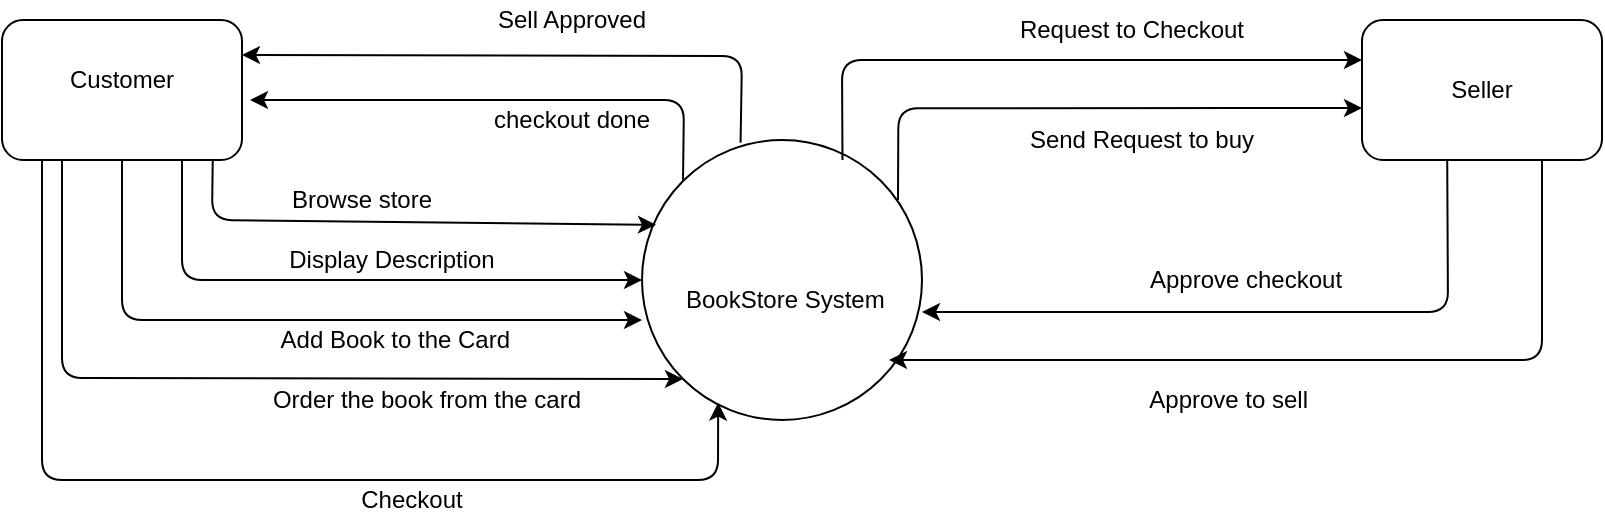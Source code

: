 <mxfile version="13.10.6" type="github">
  <diagram id="wbHOa0zWuBp6wvHqzHT6" name="Page-1">
    <mxGraphModel dx="1019" dy="519" grid="1" gridSize="10" guides="1" tooltips="1" connect="1" arrows="1" fold="1" page="1" pageScale="1" pageWidth="827" pageHeight="1169" math="0" shadow="0">
      <root>
        <mxCell id="0" />
        <mxCell id="1" parent="0" />
        <mxCell id="Ms1lUYnK0V4n1l_HWLxZ-1" value="" style="ellipse;whiteSpace=wrap;html=1;" vertex="1" parent="1">
          <mxGeometry x="360" y="230" width="140" height="140" as="geometry" />
        </mxCell>
        <mxCell id="Ms1lUYnK0V4n1l_HWLxZ-2" value="&amp;nbsp;BookStore System" style="text;html=1;strokeColor=none;fillColor=none;align=center;verticalAlign=middle;whiteSpace=wrap;rounded=0;" vertex="1" parent="1">
          <mxGeometry x="372.25" y="280" width="115.5" height="60" as="geometry" />
        </mxCell>
        <mxCell id="Ms1lUYnK0V4n1l_HWLxZ-5" value="" style="endArrow=classic;html=1;exitX=0.878;exitY=1.004;exitDx=0;exitDy=0;exitPerimeter=0;entryX=0.05;entryY=0.303;entryDx=0;entryDy=0;entryPerimeter=0;" edge="1" parent="1" target="Ms1lUYnK0V4n1l_HWLxZ-1" source="Ms1lUYnK0V4n1l_HWLxZ-25">
          <mxGeometry width="50" height="50" relative="1" as="geometry">
            <mxPoint x="153" y="130" as="sourcePoint" />
            <mxPoint x="360" y="270" as="targetPoint" />
            <Array as="points">
              <mxPoint x="145" y="270" />
            </Array>
          </mxGeometry>
        </mxCell>
        <mxCell id="Ms1lUYnK0V4n1l_HWLxZ-6" value="" style="endArrow=classic;html=1;exitX=0.75;exitY=1;exitDx=0;exitDy=0;entryX=0;entryY=0.5;entryDx=0;entryDy=0;" edge="1" parent="1" target="Ms1lUYnK0V4n1l_HWLxZ-1" source="Ms1lUYnK0V4n1l_HWLxZ-25">
          <mxGeometry width="50" height="50" relative="1" as="geometry">
            <mxPoint x="120" y="130" as="sourcePoint" />
            <mxPoint x="360" y="290" as="targetPoint" />
            <Array as="points">
              <mxPoint x="130" y="300" />
              <mxPoint x="290" y="300" />
            </Array>
          </mxGeometry>
        </mxCell>
        <mxCell id="Ms1lUYnK0V4n1l_HWLxZ-7" value="" style="endArrow=classic;html=1;exitX=0.5;exitY=1;exitDx=0;exitDy=0;entryX=0;entryY=0.643;entryDx=0;entryDy=0;entryPerimeter=0;" edge="1" parent="1" source="Ms1lUYnK0V4n1l_HWLxZ-25" target="Ms1lUYnK0V4n1l_HWLxZ-1">
          <mxGeometry width="50" height="50" relative="1" as="geometry">
            <mxPoint x="99.28" y="129.88" as="sourcePoint" />
            <mxPoint x="360" y="310" as="targetPoint" />
            <Array as="points">
              <mxPoint x="100" y="320" />
            </Array>
          </mxGeometry>
        </mxCell>
        <mxCell id="Ms1lUYnK0V4n1l_HWLxZ-8" value="" style="endArrow=classic;html=1;exitX=0.25;exitY=1;exitDx=0;exitDy=0;entryX=0;entryY=1;entryDx=0;entryDy=0;" edge="1" parent="1" target="Ms1lUYnK0V4n1l_HWLxZ-1" source="Ms1lUYnK0V4n1l_HWLxZ-25">
          <mxGeometry width="50" height="50" relative="1" as="geometry">
            <mxPoint x="70" y="130" as="sourcePoint" />
            <mxPoint x="360" y="340" as="targetPoint" />
            <Array as="points">
              <mxPoint x="70" y="349" />
            </Array>
          </mxGeometry>
        </mxCell>
        <mxCell id="Ms1lUYnK0V4n1l_HWLxZ-11" value="" style="endArrow=classic;html=1;exitX=0.355;exitY=0.988;exitDx=0;exitDy=0;exitPerimeter=0;" edge="1" parent="1" source="Ms1lUYnK0V4n1l_HWLxZ-34">
          <mxGeometry width="50" height="50" relative="1" as="geometry">
            <mxPoint x="758.92" y="309.98" as="sourcePoint" />
            <mxPoint x="500" y="316" as="targetPoint" />
            <Array as="points">
              <mxPoint x="763" y="316" />
              <mxPoint x="630" y="316" />
            </Array>
          </mxGeometry>
        </mxCell>
        <mxCell id="Ms1lUYnK0V4n1l_HWLxZ-13" value="" style="endArrow=classic;html=1;exitX=0;exitY=0;exitDx=0;exitDy=0;" edge="1" parent="1" source="Ms1lUYnK0V4n1l_HWLxZ-1">
          <mxGeometry width="50" height="50" relative="1" as="geometry">
            <mxPoint x="420" y="140" as="sourcePoint" />
            <mxPoint x="164" y="210" as="targetPoint" />
            <Array as="points">
              <mxPoint x="381" y="210" />
              <mxPoint x="320" y="210" />
              <mxPoint x="270" y="210" />
            </Array>
          </mxGeometry>
        </mxCell>
        <mxCell id="Ms1lUYnK0V4n1l_HWLxZ-14" value="" style="endArrow=classic;html=1;entryX=1;entryY=0.25;entryDx=0;entryDy=0;exitX=0.352;exitY=0.01;exitDx=0;exitDy=0;exitPerimeter=0;" edge="1" parent="1" source="Ms1lUYnK0V4n1l_HWLxZ-1" target="Ms1lUYnK0V4n1l_HWLxZ-25">
          <mxGeometry width="50" height="50" relative="1" as="geometry">
            <mxPoint x="410" y="230" as="sourcePoint" />
            <mxPoint x="190.002" y="83.36" as="targetPoint" />
            <Array as="points">
              <mxPoint x="410" y="188" />
            </Array>
          </mxGeometry>
        </mxCell>
        <mxCell id="Ms1lUYnK0V4n1l_HWLxZ-15" value="Browse store" style="text;html=1;strokeColor=none;fillColor=none;align=center;verticalAlign=middle;whiteSpace=wrap;rounded=0;" vertex="1" parent="1">
          <mxGeometry x="180" y="250" width="80" height="20" as="geometry" />
        </mxCell>
        <mxCell id="Ms1lUYnK0V4n1l_HWLxZ-16" value="Display Description" style="text;html=1;strokeColor=none;fillColor=none;align=center;verticalAlign=middle;whiteSpace=wrap;rounded=0;" vertex="1" parent="1">
          <mxGeometry x="180" y="280" width="110" height="20" as="geometry" />
        </mxCell>
        <mxCell id="Ms1lUYnK0V4n1l_HWLxZ-17" value="&amp;nbsp;Add Book to the Card" style="text;html=1;strokeColor=none;fillColor=none;align=center;verticalAlign=middle;whiteSpace=wrap;rounded=0;" vertex="1" parent="1">
          <mxGeometry x="155" y="320" width="160" height="20" as="geometry" />
        </mxCell>
        <mxCell id="Ms1lUYnK0V4n1l_HWLxZ-18" value="Order the book from the card" style="text;html=1;strokeColor=none;fillColor=none;align=center;verticalAlign=middle;whiteSpace=wrap;rounded=0;" vertex="1" parent="1">
          <mxGeometry x="170" y="350" width="165" height="20" as="geometry" />
        </mxCell>
        <mxCell id="Ms1lUYnK0V4n1l_HWLxZ-19" value="Approve to sell&amp;nbsp;" style="text;html=1;strokeColor=none;fillColor=none;align=center;verticalAlign=middle;whiteSpace=wrap;rounded=0;" vertex="1" parent="1">
          <mxGeometry x="590" y="350" width="130" height="20" as="geometry" />
        </mxCell>
        <mxCell id="Ms1lUYnK0V4n1l_HWLxZ-20" value="Approve checkout" style="text;html=1;strokeColor=none;fillColor=none;align=center;verticalAlign=middle;whiteSpace=wrap;rounded=0;" vertex="1" parent="1">
          <mxGeometry x="607" y="290" width="110" height="20" as="geometry" />
        </mxCell>
        <mxCell id="Ms1lUYnK0V4n1l_HWLxZ-22" value="Send Request to buy" style="text;html=1;strokeColor=none;fillColor=none;align=center;verticalAlign=middle;whiteSpace=wrap;rounded=0;" vertex="1" parent="1">
          <mxGeometry x="540" y="220" width="140" height="20" as="geometry" />
        </mxCell>
        <mxCell id="Ms1lUYnK0V4n1l_HWLxZ-23" value="Sell Approved" style="text;html=1;strokeColor=none;fillColor=none;align=center;verticalAlign=middle;whiteSpace=wrap;rounded=0;" vertex="1" parent="1">
          <mxGeometry x="270" y="160" width="110" height="20" as="geometry" />
        </mxCell>
        <mxCell id="Ms1lUYnK0V4n1l_HWLxZ-24" value="checkout done" style="text;html=1;strokeColor=none;fillColor=none;align=center;verticalAlign=middle;whiteSpace=wrap;rounded=0;" vertex="1" parent="1">
          <mxGeometry x="270" y="210" width="110" height="20" as="geometry" />
        </mxCell>
        <mxCell id="Ms1lUYnK0V4n1l_HWLxZ-25" value="" style="rounded=1;whiteSpace=wrap;html=1;" vertex="1" parent="1">
          <mxGeometry x="40" y="170" width="120" height="70" as="geometry" />
        </mxCell>
        <mxCell id="Ms1lUYnK0V4n1l_HWLxZ-26" value="Customer" style="text;html=1;strokeColor=none;fillColor=none;align=center;verticalAlign=middle;whiteSpace=wrap;rounded=0;" vertex="1" parent="1">
          <mxGeometry x="70" y="180" width="60" height="40" as="geometry" />
        </mxCell>
        <mxCell id="Ms1lUYnK0V4n1l_HWLxZ-33" value="" style="endArrow=classic;html=1;" edge="1" parent="1">
          <mxGeometry width="50" height="50" relative="1" as="geometry">
            <mxPoint x="488" y="260" as="sourcePoint" />
            <mxPoint x="720" y="214" as="targetPoint" />
            <Array as="points">
              <mxPoint x="488.19" y="214.18" />
              <mxPoint x="670" y="214" />
            </Array>
          </mxGeometry>
        </mxCell>
        <mxCell id="Ms1lUYnK0V4n1l_HWLxZ-34" value="" style="rounded=1;whiteSpace=wrap;html=1;" vertex="1" parent="1">
          <mxGeometry x="720" y="170" width="120" height="70" as="geometry" />
        </mxCell>
        <mxCell id="Ms1lUYnK0V4n1l_HWLxZ-36" value="" style="endArrow=classic;html=1;exitX=0.75;exitY=1;exitDx=0;exitDy=0;" edge="1" parent="1" source="Ms1lUYnK0V4n1l_HWLxZ-34">
          <mxGeometry width="50" height="50" relative="1" as="geometry">
            <mxPoint x="746.1" y="263.16" as="sourcePoint" />
            <mxPoint x="483.5" y="340" as="targetPoint" />
            <Array as="points">
              <mxPoint x="810" y="340" />
              <mxPoint x="613.5" y="340" />
            </Array>
          </mxGeometry>
        </mxCell>
        <mxCell id="Ms1lUYnK0V4n1l_HWLxZ-37" value="Seller" style="text;html=1;strokeColor=none;fillColor=none;align=center;verticalAlign=middle;whiteSpace=wrap;rounded=0;" vertex="1" parent="1">
          <mxGeometry x="750" y="185" width="60" height="40" as="geometry" />
        </mxCell>
        <mxCell id="Ms1lUYnK0V4n1l_HWLxZ-38" value="" style="endArrow=classic;html=1;exitX=0.25;exitY=1;exitDx=0;exitDy=0;entryX=0.272;entryY=0.938;entryDx=0;entryDy=0;entryPerimeter=0;" edge="1" parent="1" target="Ms1lUYnK0V4n1l_HWLxZ-1">
          <mxGeometry width="50" height="50" relative="1" as="geometry">
            <mxPoint x="60" y="240.5" as="sourcePoint" />
            <mxPoint x="380" y="380" as="targetPoint" />
            <Array as="points">
              <mxPoint x="60" y="400" />
              <mxPoint x="398" y="400" />
            </Array>
          </mxGeometry>
        </mxCell>
        <mxCell id="Ms1lUYnK0V4n1l_HWLxZ-39" value="Checkout" style="text;html=1;strokeColor=none;fillColor=none;align=center;verticalAlign=middle;whiteSpace=wrap;rounded=0;" vertex="1" parent="1">
          <mxGeometry x="190" y="400" width="110" height="20" as="geometry" />
        </mxCell>
        <mxCell id="Ms1lUYnK0V4n1l_HWLxZ-40" value="" style="endArrow=classic;html=1;exitX=0.716;exitY=0.071;exitDx=0;exitDy=0;exitPerimeter=0;" edge="1" parent="1" source="Ms1lUYnK0V4n1l_HWLxZ-1">
          <mxGeometry width="50" height="50" relative="1" as="geometry">
            <mxPoint x="460" y="230" as="sourcePoint" />
            <mxPoint x="720" y="190" as="targetPoint" />
            <Array as="points">
              <mxPoint x="460" y="190" />
              <mxPoint x="680" y="190" />
            </Array>
          </mxGeometry>
        </mxCell>
        <mxCell id="Ms1lUYnK0V4n1l_HWLxZ-41" value="Request to Checkout" style="text;html=1;strokeColor=none;fillColor=none;align=center;verticalAlign=middle;whiteSpace=wrap;rounded=0;" vertex="1" parent="1">
          <mxGeometry x="540" y="165" width="130" height="20" as="geometry" />
        </mxCell>
      </root>
    </mxGraphModel>
  </diagram>
</mxfile>

